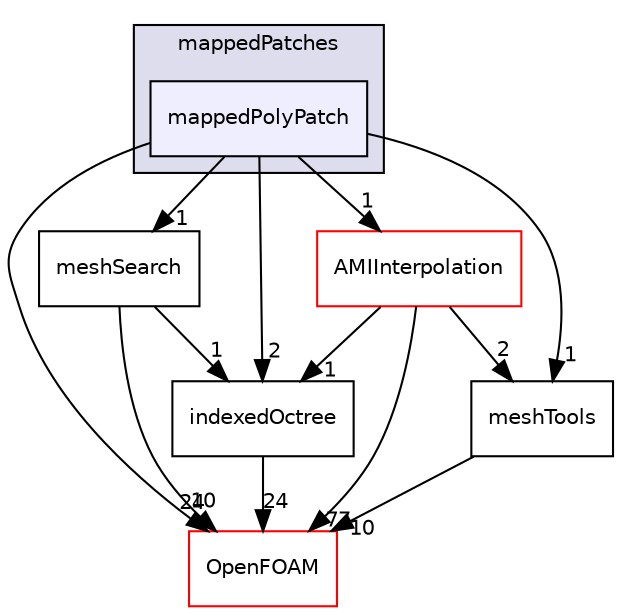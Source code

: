 digraph "src/meshTools/mappedPatches/mappedPolyPatch" {
  bgcolor=transparent;
  compound=true
  node [ fontsize="10", fontname="Helvetica"];
  edge [ labelfontsize="10", labelfontname="Helvetica"];
  subgraph clusterdir_c77b33f4fcb6ece30dd2aa16d1bc605e {
    graph [ bgcolor="#ddddee", pencolor="black", label="mappedPatches" fontname="Helvetica", fontsize="10", URL="dir_c77b33f4fcb6ece30dd2aa16d1bc605e.html"]
  dir_392e5ce425028dd37e9ead0107e4f468 [shape=box, label="mappedPolyPatch", style="filled", fillcolor="#eeeeff", pencolor="black", URL="dir_392e5ce425028dd37e9ead0107e4f468.html"];
  }
  dir_daefbc79e43b4c6de930591d46791fc2 [shape=box label="indexedOctree" URL="dir_daefbc79e43b4c6de930591d46791fc2.html"];
  dir_6b9532b4107849d088a6e7b91bdf643c [shape=box label="AMIInterpolation" color="red" URL="dir_6b9532b4107849d088a6e7b91bdf643c.html"];
  dir_7314f67fd2a911ec2225fce1156c35c5 [shape=box label="meshSearch" URL="dir_7314f67fd2a911ec2225fce1156c35c5.html"];
  dir_c5473ff19b20e6ec4dfe5c310b3778a8 [shape=box label="OpenFOAM" color="red" URL="dir_c5473ff19b20e6ec4dfe5c310b3778a8.html"];
  dir_ed89494532d84cde5bd7df6bbfcbe2dc [shape=box label="meshTools" URL="dir_ed89494532d84cde5bd7df6bbfcbe2dc.html"];
  dir_daefbc79e43b4c6de930591d46791fc2->dir_c5473ff19b20e6ec4dfe5c310b3778a8 [headlabel="24", labeldistance=1.5 headhref="dir_001791_001896.html"];
  dir_6b9532b4107849d088a6e7b91bdf643c->dir_daefbc79e43b4c6de930591d46791fc2 [headlabel="1", labeldistance=1.5 headhref="dir_001755_001791.html"];
  dir_6b9532b4107849d088a6e7b91bdf643c->dir_c5473ff19b20e6ec4dfe5c310b3778a8 [headlabel="77", labeldistance=1.5 headhref="dir_001755_001896.html"];
  dir_6b9532b4107849d088a6e7b91bdf643c->dir_ed89494532d84cde5bd7df6bbfcbe2dc [headlabel="2", labeldistance=1.5 headhref="dir_001755_001797.html"];
  dir_7314f67fd2a911ec2225fce1156c35c5->dir_daefbc79e43b4c6de930591d46791fc2 [headlabel="1", labeldistance=1.5 headhref="dir_001795_001791.html"];
  dir_7314f67fd2a911ec2225fce1156c35c5->dir_c5473ff19b20e6ec4dfe5c310b3778a8 [headlabel="10", labeldistance=1.5 headhref="dir_001795_001896.html"];
  dir_ed89494532d84cde5bd7df6bbfcbe2dc->dir_c5473ff19b20e6ec4dfe5c310b3778a8 [headlabel="10", labeldistance=1.5 headhref="dir_001797_001896.html"];
  dir_392e5ce425028dd37e9ead0107e4f468->dir_daefbc79e43b4c6de930591d46791fc2 [headlabel="2", labeldistance=1.5 headhref="dir_001794_001791.html"];
  dir_392e5ce425028dd37e9ead0107e4f468->dir_6b9532b4107849d088a6e7b91bdf643c [headlabel="1", labeldistance=1.5 headhref="dir_001794_001755.html"];
  dir_392e5ce425028dd37e9ead0107e4f468->dir_7314f67fd2a911ec2225fce1156c35c5 [headlabel="1", labeldistance=1.5 headhref="dir_001794_001795.html"];
  dir_392e5ce425028dd37e9ead0107e4f468->dir_c5473ff19b20e6ec4dfe5c310b3778a8 [headlabel="24", labeldistance=1.5 headhref="dir_001794_001896.html"];
  dir_392e5ce425028dd37e9ead0107e4f468->dir_ed89494532d84cde5bd7df6bbfcbe2dc [headlabel="1", labeldistance=1.5 headhref="dir_001794_001797.html"];
}
